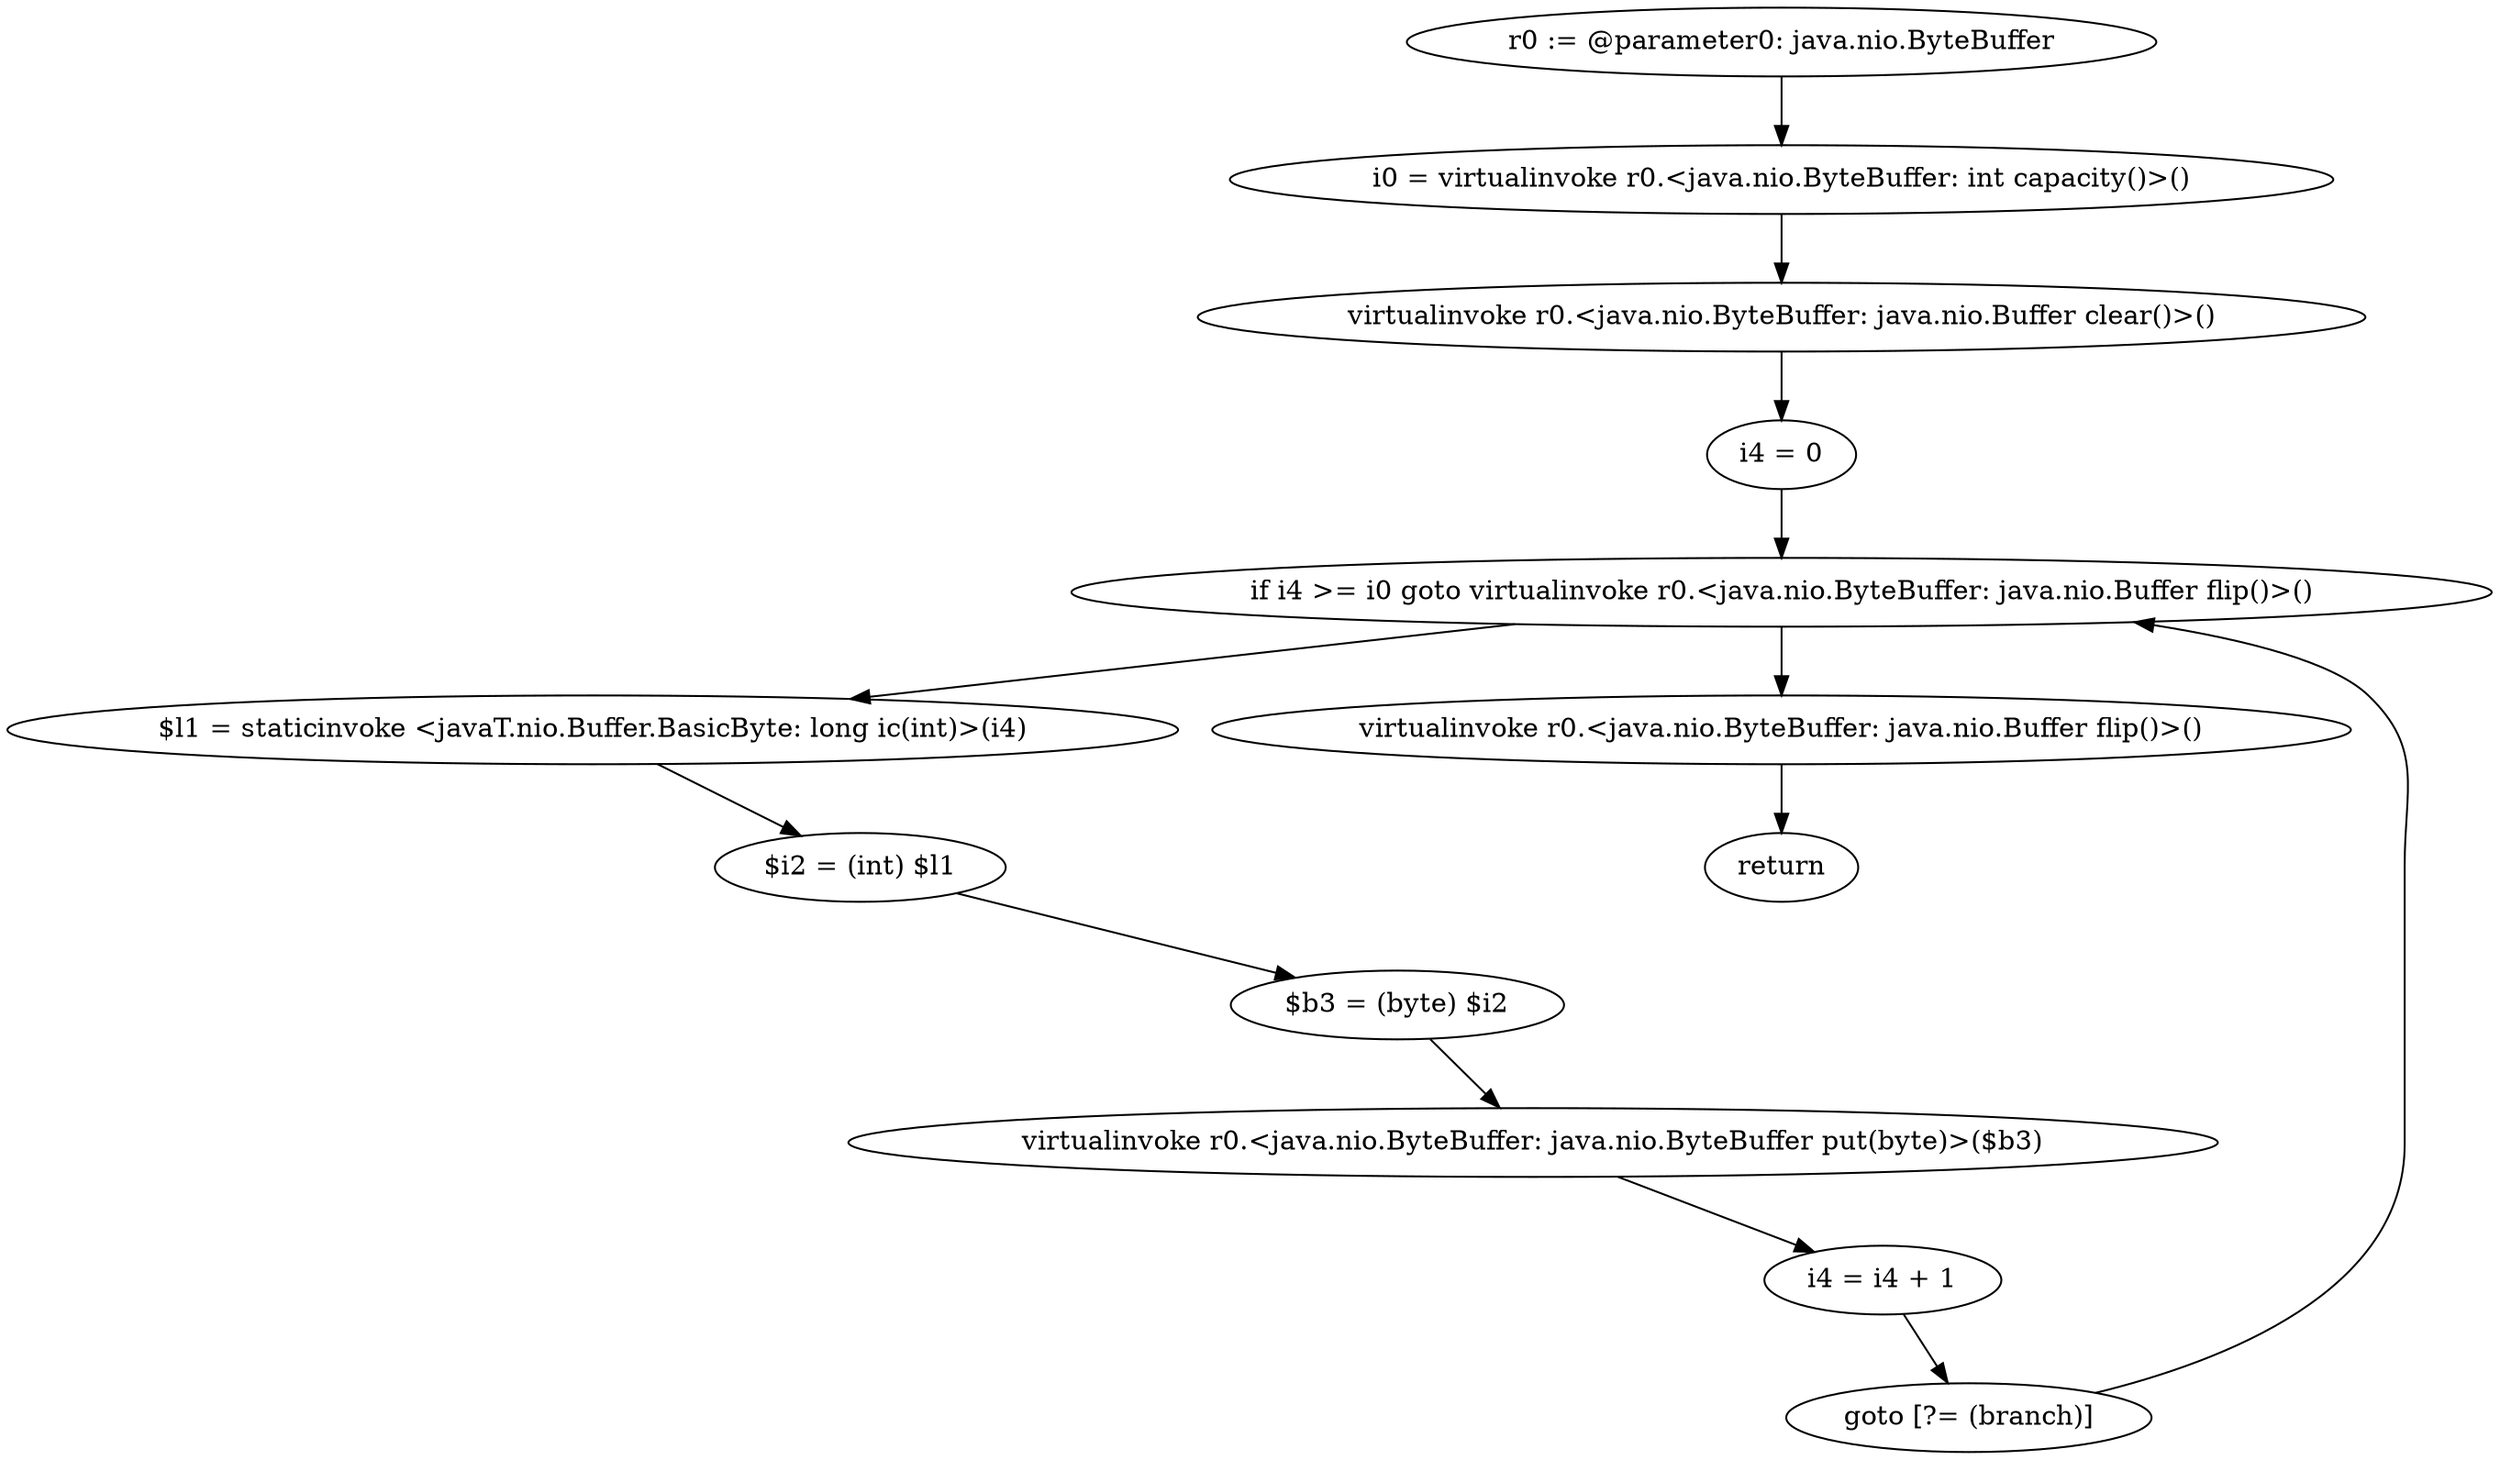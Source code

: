 digraph "unitGraph" {
    "r0 := @parameter0: java.nio.ByteBuffer"
    "i0 = virtualinvoke r0.<java.nio.ByteBuffer: int capacity()>()"
    "virtualinvoke r0.<java.nio.ByteBuffer: java.nio.Buffer clear()>()"
    "i4 = 0"
    "if i4 >= i0 goto virtualinvoke r0.<java.nio.ByteBuffer: java.nio.Buffer flip()>()"
    "$l1 = staticinvoke <javaT.nio.Buffer.BasicByte: long ic(int)>(i4)"
    "$i2 = (int) $l1"
    "$b3 = (byte) $i2"
    "virtualinvoke r0.<java.nio.ByteBuffer: java.nio.ByteBuffer put(byte)>($b3)"
    "i4 = i4 + 1"
    "goto [?= (branch)]"
    "virtualinvoke r0.<java.nio.ByteBuffer: java.nio.Buffer flip()>()"
    "return"
    "r0 := @parameter0: java.nio.ByteBuffer"->"i0 = virtualinvoke r0.<java.nio.ByteBuffer: int capacity()>()";
    "i0 = virtualinvoke r0.<java.nio.ByteBuffer: int capacity()>()"->"virtualinvoke r0.<java.nio.ByteBuffer: java.nio.Buffer clear()>()";
    "virtualinvoke r0.<java.nio.ByteBuffer: java.nio.Buffer clear()>()"->"i4 = 0";
    "i4 = 0"->"if i4 >= i0 goto virtualinvoke r0.<java.nio.ByteBuffer: java.nio.Buffer flip()>()";
    "if i4 >= i0 goto virtualinvoke r0.<java.nio.ByteBuffer: java.nio.Buffer flip()>()"->"$l1 = staticinvoke <javaT.nio.Buffer.BasicByte: long ic(int)>(i4)";
    "if i4 >= i0 goto virtualinvoke r0.<java.nio.ByteBuffer: java.nio.Buffer flip()>()"->"virtualinvoke r0.<java.nio.ByteBuffer: java.nio.Buffer flip()>()";
    "$l1 = staticinvoke <javaT.nio.Buffer.BasicByte: long ic(int)>(i4)"->"$i2 = (int) $l1";
    "$i2 = (int) $l1"->"$b3 = (byte) $i2";
    "$b3 = (byte) $i2"->"virtualinvoke r0.<java.nio.ByteBuffer: java.nio.ByteBuffer put(byte)>($b3)";
    "virtualinvoke r0.<java.nio.ByteBuffer: java.nio.ByteBuffer put(byte)>($b3)"->"i4 = i4 + 1";
    "i4 = i4 + 1"->"goto [?= (branch)]";
    "goto [?= (branch)]"->"if i4 >= i0 goto virtualinvoke r0.<java.nio.ByteBuffer: java.nio.Buffer flip()>()";
    "virtualinvoke r0.<java.nio.ByteBuffer: java.nio.Buffer flip()>()"->"return";
}
